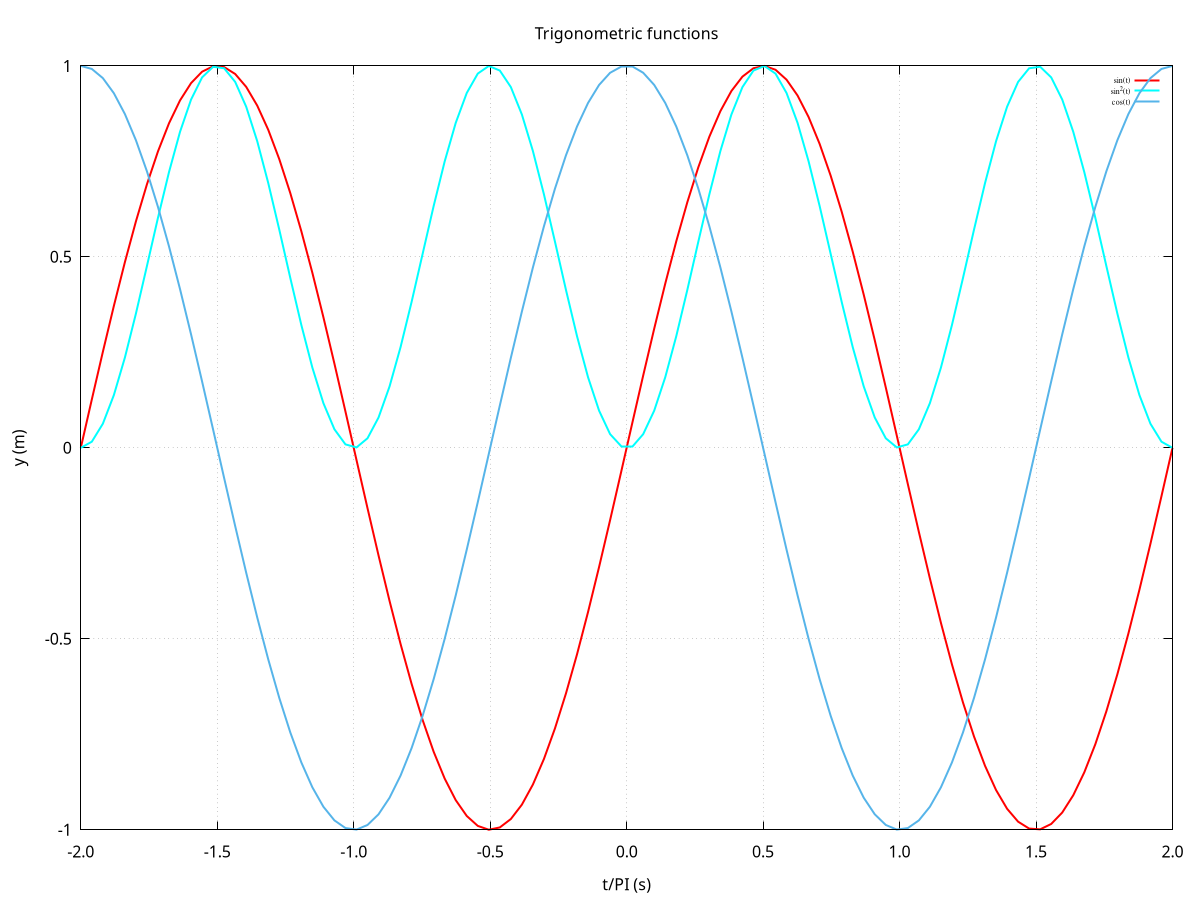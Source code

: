 # Basic configs

set grid
set key font "Times,6"
set title "Trigonometric functions"

# Axis configs

set xlabel "t/PI (s)" 
set xrange[-2*pi:2*pi]
set xtics pi/2
set format x "%.1P"

set ylabel "y (m)"
set yrange[-1:1]

f(x) = sin(x)

plot	f(x)		linewidth 2		linecolor "red"	title "sin(t)"	, \
			f(x)**2	lw 2					lc "cyan"				ti "sin^{2}(t)"		, \
			cos(x)	lw 2					ti "cos(t)"	
